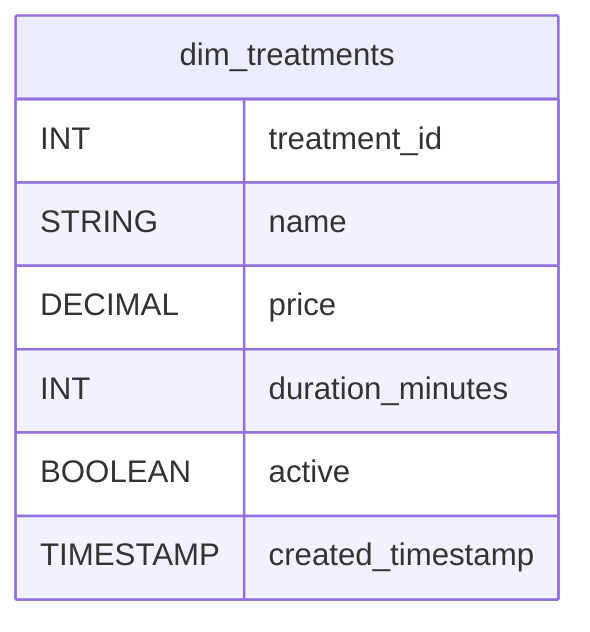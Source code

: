 erDiagram
    dim_treatments {
        INT treatment_id
        STRING name
        DECIMAL price
        INT duration_minutes
        BOOLEAN active
        TIMESTAMP created_timestamp
    }